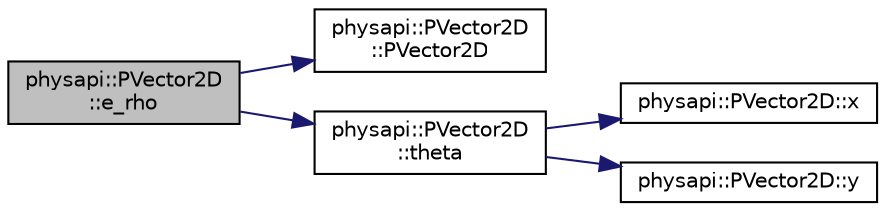 digraph "physapi::PVector2D::e_rho"
{
 // LATEX_PDF_SIZE
  edge [fontname="Helvetica",fontsize="10",labelfontname="Helvetica",labelfontsize="10"];
  node [fontname="Helvetica",fontsize="10",shape=record];
  rankdir="LR";
  Node1 [label="physapi::PVector2D\l::e_rho",height=0.2,width=0.4,color="black", fillcolor="grey75", style="filled", fontcolor="black",tooltip="Get the  basis vector in cartesian coordinates."];
  Node1 -> Node2 [color="midnightblue",fontsize="10",style="solid",fontname="Helvetica"];
  Node2 [label="physapi::PVector2D\l::PVector2D",height=0.2,width=0.4,color="black", fillcolor="white", style="filled",URL="$classphysapi_1_1_p_vector2_d.html#a0ac7a9a25759de9887f656e8ee1a94ce",tooltip="Construct a new 2D-vector with x=y=0."];
  Node1 -> Node3 [color="midnightblue",fontsize="10",style="solid",fontname="Helvetica"];
  Node3 [label="physapi::PVector2D\l::theta",height=0.2,width=0.4,color="black", fillcolor="white", style="filled",URL="$classphysapi_1_1_p_vector2_d.html#ae3f8992ec4806815ed072fb4dc16aa38",tooltip="Get the  coordinate."];
  Node3 -> Node4 [color="midnightblue",fontsize="10",style="solid",fontname="Helvetica"];
  Node4 [label="physapi::PVector2D::x",height=0.2,width=0.4,color="black", fillcolor="white", style="filled",URL="$classphysapi_1_1_p_vector2_d.html#adef3e21a4bb82ad7b9351590075a8086",tooltip="Get the x coordinate."];
  Node3 -> Node5 [color="midnightblue",fontsize="10",style="solid",fontname="Helvetica"];
  Node5 [label="physapi::PVector2D::y",height=0.2,width=0.4,color="black", fillcolor="white", style="filled",URL="$classphysapi_1_1_p_vector2_d.html#a15bb9964eb7b9ea7936d3e075737558e",tooltip="Get the y coordinate."];
}
